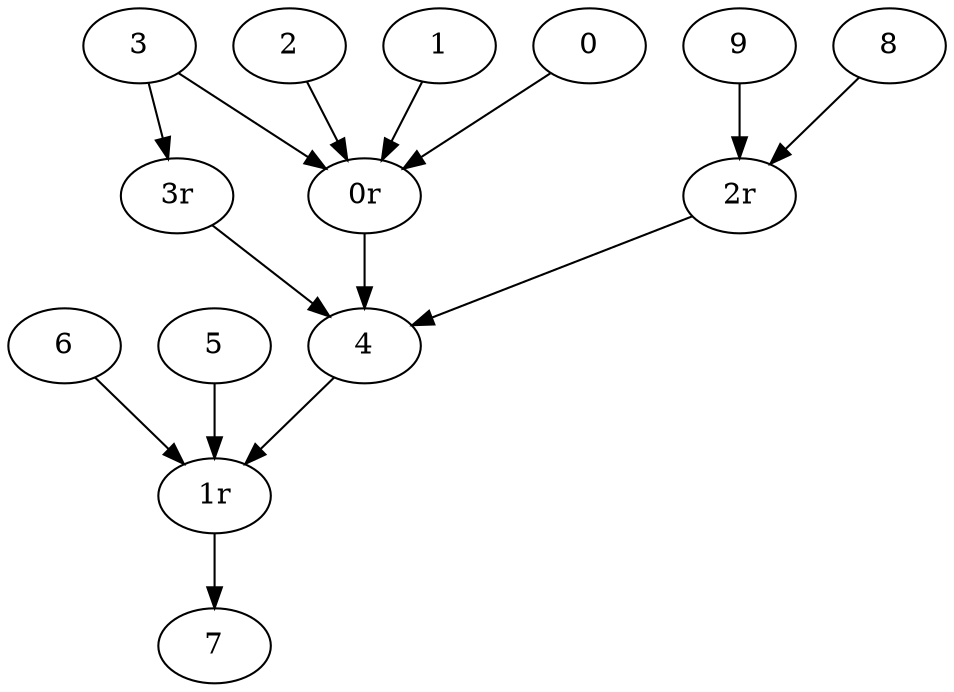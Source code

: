 strict digraph "" {
	7	[CAD=None,
		Name="2,5-dibromobenzofuran",
		Quantity=2,
		SMILES="Brc1ccc2oc(Br)cc2c1",
		gmol=275.93,
		purchasable=False];
	"1r"	[Name="Step 2",
		max_sites=None,
		rxn_SMILES="Brc1cc(/C=C(Br)/Br)c(O)cc1>[Cu]I.O=P(O[K])(O[K])O[K]>Brc1ccc2oc(Br)cc2c1",
		tH=2.52,
		tM=0,
		yld=0.96];
	"1r" -> 7;
	6	[CAD=196.99,
		Name=K3PO4,
		Quantity=2,
		SMILES="O=P(O[K])(O[K])O[K]",
		gmol=212.27,
		purchasable=True];
	6 -> "1r";
	5	[CAD=158.45,
		Name=CuI,
		Quantity=0.05,
		SMILES="[Cu]I",
		gmol=190.45,
		purchasable=True];
	5 -> "1r";
	4	[CAD=273.65,
		Name="gem olefin",
		Quantity=1,
		SMILES="Brc1cc(/C=C(Br)/Br)c(O)cc1",
		gmol=356.84,
		purchasable=True];
	4 -> "1r";
	"3r"	[Name="Step 4",
		max_sites=None,
		rxn_SMILES="Brc1cc(/C=C(Br)/Br)c(O)cc1>CCN(CC)CC.O=P(O[K])(O[K])O[K]>Brc1ccc2oc(Br)cc2c1",
		tH=2.52,
		tM=0,
		yld=0.96];
	"3r" -> 4;
	"2r"	[Name="Step 3",
		max_sites=None,
		rxn_SMILES="Brc1cc(/C=C(Br)/Br)c(O)cc1>[Cu]I.O=P(O[K])(O[K])O[K]>Brc1c(Br)cccc1",
		tH=2.52,
		tM=0,
		yld=0.96];
	"2r" -> 4;
	"0r"	[Name="Step 1",
		max_sites=None,
		rxn_SMILES="Brc1cc(C=O)c(O)cc1.BrC(Br)(Br)Br>P(c1ccccc1)(c2ccccc2)c3ccccc3.CCN(CC)CC>Brc1cc(/C=C(Br)/Br)c(O)cc1",
		tH=7.84,
		tM=0,
		yld=0.76];
	"0r" -> 4;
	3	[CAD=50.77,
		Name=NEt3,
		Quantity=6,
		SMILES="CCN(CC)CC",
		gmol=101.19,
		purchasable=True];
	3 -> "3r";
	3 -> "0r";
	9	[CAD=196.99,
		Name="2,5-dibromobenzofuran",
		Quantity=2,
		SMILES="[Cu]I",
		gmol=275.93,
		purchasable=False];
	9 -> "2r";
	8	[CAD=196.99,
		Name="2,5-dibromobenzofuran",
		Quantity=2,
		SMILES="O=P(O[K])(O[K])O[K]",
		gmol=275.93,
		purchasable=False];
	8 -> "2r";
	2	[CAD=6714.68,
		Name=PPh3,
		Quantity=6,
		SMILES="P(c1ccccc1)(c2ccccc2)c3ccccc3",
		gmol=262.29,
		purchasable=True];
	2 -> "0r";
	1	[CAD=2779.03,
		Name=CBr4,
		Quantity=3,
		SMILES="BrC(Br)(Br)Br",
		gmol=331.63,
		purchasable=True];
	1 -> "0r";
	0	[CAD=724.47,
		Name=aldehyde,
		Quantity=1,
		SMILES="Brc1cc(C=O)c(O)cc1",
		gmol=201.02,
		purchasable=True];
	0 -> "0r";
}
